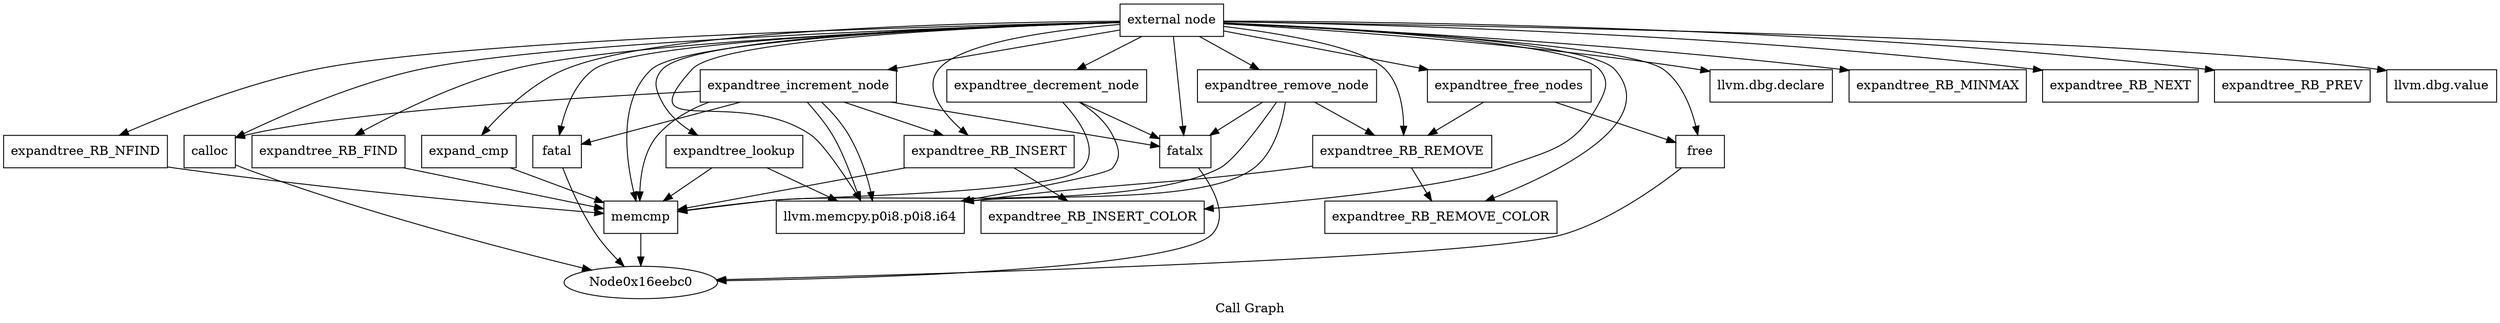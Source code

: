 digraph "Call Graph" {
	label="Call Graph";

	Node0x16eeb90 [shape=record,label="{external node}"];
	Node0x16eeb90 -> Node0x16eebf0;
	Node0x16eeb90 -> Node0x16eec80;
	Node0x16eeb90 -> Node0x16eec50;
	Node0x16eeb90 -> Node0x16eec20;
	Node0x16eeb90 -> Node0x16eeda0;
	Node0x16eeb90 -> Node0x16999c0;
	Node0x16eeb90 -> Node0x1698ed0;
	Node0x16eeb90 -> Node0x16f0880;
	Node0x16eeb90 -> Node0x16f09b0;
	Node0x16eeb90 -> Node0x1698680;
	Node0x16eeb90 -> Node0x1700ac0;
	Node0x16eeb90 -> Node0x1700af0;
	Node0x16eeb90 -> Node0x1696db0;
	Node0x16eeb90 -> Node0x16974b0;
	Node0x16eeb90 -> Node0x1697550;
	Node0x16eeb90 -> Node0x1697520;
	Node0x16eeb90 -> Node0x1699650;
	Node0x16eeb90 -> Node0x16eecb0;
	Node0x16eeb90 -> Node0x1698650;
	Node0x16eeb90 -> Node0x1696eb0;
	Node0x16eeb90 -> Node0x1699720;
	Node0x16eeb90 -> Node0x1696aa0;
	Node0x16eeb90 -> Node0x1696b10;
	Node0x16eeda0 [shape=record,label="{expandtree_increment_node}"];
	Node0x16eeda0 -> Node0x16eec50;
	Node0x16eeda0 -> Node0x16eecb0;
	Node0x16eeda0 -> Node0x16999c0;
	Node0x16eeda0 -> Node0x1698ed0;
	Node0x16eeda0 -> Node0x16eec50;
	Node0x16eeda0 -> Node0x16f0880;
	Node0x16eeda0 -> Node0x16f09b0;
	Node0x16eebf0 [shape=record,label="{expandtree_lookup}"];
	Node0x16eebf0 -> Node0x16eec50;
	Node0x16eebf0 -> Node0x16eecb0;
	Node0x16eec80 [shape=record,label="{llvm.dbg.declare}"];
	Node0x16eec50 [shape=record,label="{llvm.memcpy.p0i8.p0i8.i64}"];
	Node0x16eec20 [shape=record,label="{expandtree_RB_FIND}"];
	Node0x16eec20 -> Node0x16eecb0;
	Node0x1696db0 [shape=record,label="{expandtree_free_nodes}"];
	Node0x1696db0 -> Node0x1700af0;
	Node0x1696db0 -> Node0x1697520;
	Node0x16974b0 [shape=record,label="{expandtree_RB_MINMAX}"];
	Node0x16999c0 [shape=record,label="{calloc}"];
	Node0x16999c0 -> Node0x16eebc0;
	Node0x1698ed0 [shape=record,label="{fatal}"];
	Node0x1698ed0 -> Node0x16eebc0;
	Node0x16f0880 [shape=record,label="{expandtree_RB_INSERT}"];
	Node0x16f0880 -> Node0x16eecb0;
	Node0x16f0880 -> Node0x1698650;
	Node0x16f09b0 [shape=record,label="{fatalx}"];
	Node0x16f09b0 -> Node0x16eebc0;
	Node0x1698680 [shape=record,label="{expandtree_decrement_node}"];
	Node0x1698680 -> Node0x16eec50;
	Node0x1698680 -> Node0x16eecb0;
	Node0x1698680 -> Node0x16f09b0;
	Node0x1700ac0 [shape=record,label="{expandtree_remove_node}"];
	Node0x1700ac0 -> Node0x16eec50;
	Node0x1700ac0 -> Node0x16eecb0;
	Node0x1700ac0 -> Node0x16f09b0;
	Node0x1700ac0 -> Node0x1700af0;
	Node0x1700af0 [shape=record,label="{expandtree_RB_REMOVE}"];
	Node0x1700af0 -> Node0x16eec50;
	Node0x1700af0 -> Node0x1696eb0;
	Node0x1697550 [shape=record,label="{expandtree_RB_NEXT}"];
	Node0x1697520 [shape=record,label="{free}"];
	Node0x1697520 -> Node0x16eebc0;
	Node0x1699650 [shape=record,label="{expand_cmp}"];
	Node0x1699650 -> Node0x16eecb0;
	Node0x16eecb0 [shape=record,label="{memcmp}"];
	Node0x16eecb0 -> Node0x16eebc0;
	Node0x1698650 [shape=record,label="{expandtree_RB_INSERT_COLOR}"];
	Node0x1696eb0 [shape=record,label="{expandtree_RB_REMOVE_COLOR}"];
	Node0x1699720 [shape=record,label="{expandtree_RB_NFIND}"];
	Node0x1699720 -> Node0x16eecb0;
	Node0x1696aa0 [shape=record,label="{expandtree_RB_PREV}"];
	Node0x1696b10 [shape=record,label="{llvm.dbg.value}"];
}

